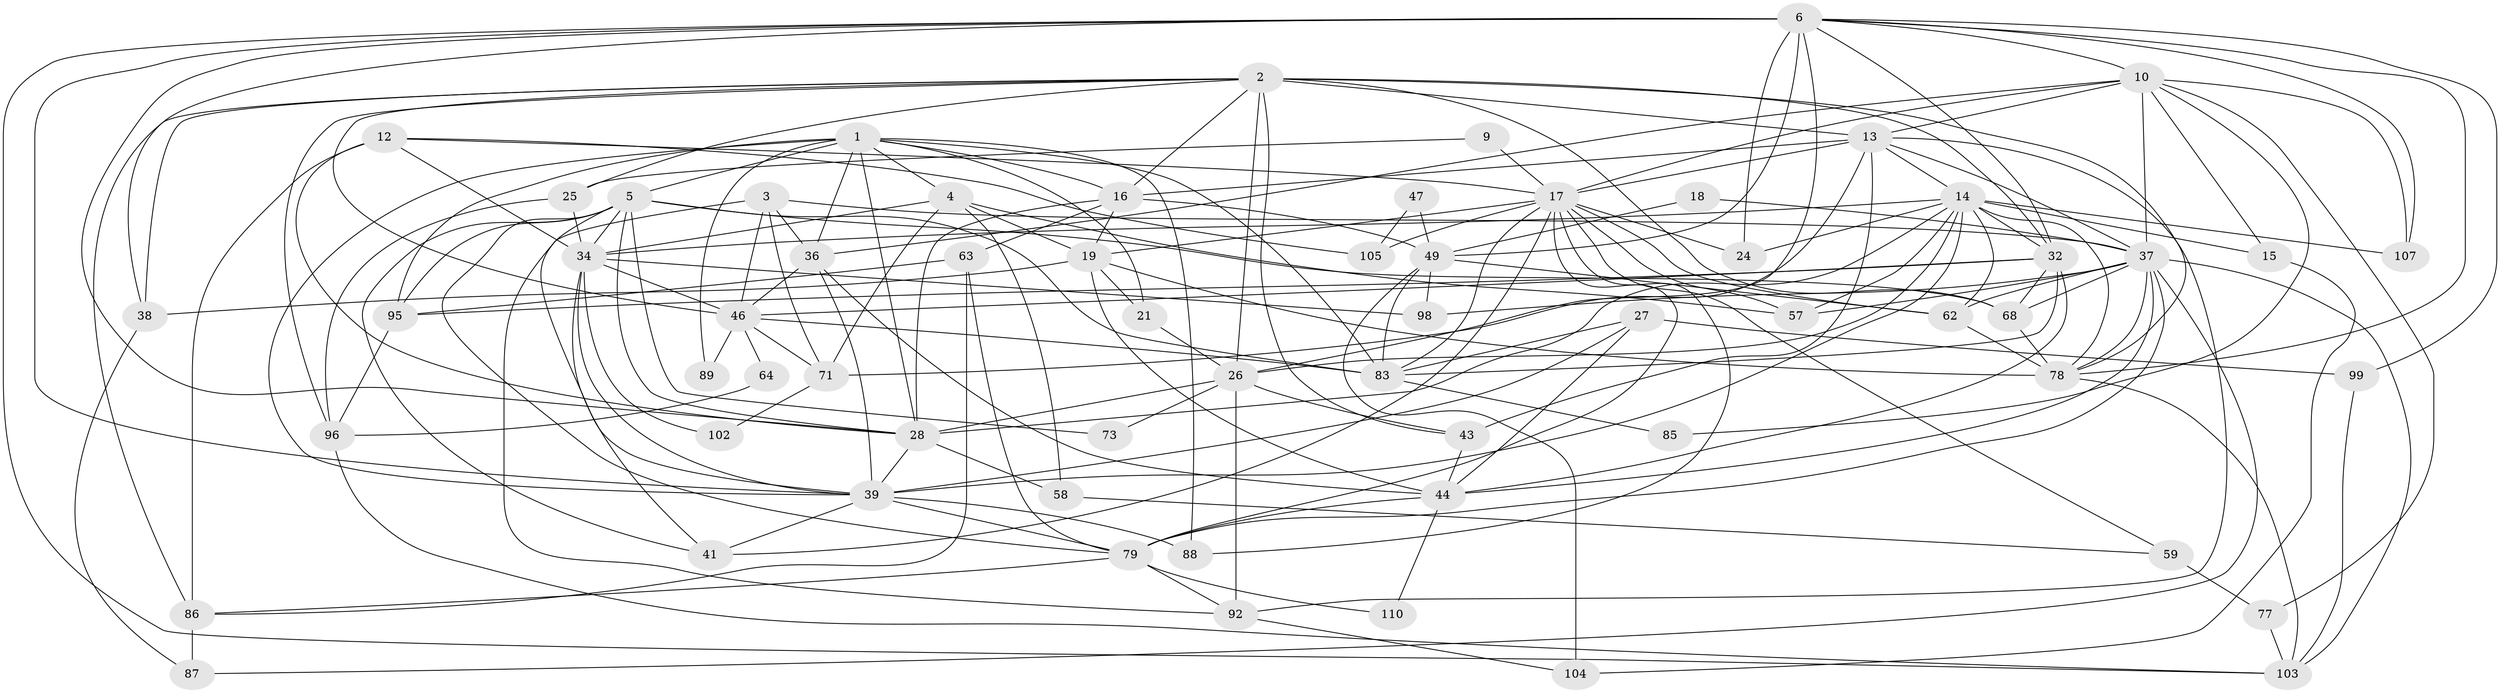 // original degree distribution, {3: 0.2698412698412698, 7: 0.023809523809523808, 5: 0.16666666666666666, 4: 0.25396825396825395, 6: 0.1111111111111111, 2: 0.15079365079365079, 8: 0.007936507936507936, 9: 0.015873015873015872}
// Generated by graph-tools (version 1.1) at 2025/15/03/09/25 04:15:09]
// undirected, 63 vertices, 180 edges
graph export_dot {
graph [start="1"]
  node [color=gray90,style=filled];
  1 [super="+11+31"];
  2 [super="+8+61+50"];
  3;
  4 [super="+80"];
  5 [super="+70+52"];
  6 [super="+29+7"];
  9;
  10 [super="+106"];
  12 [super="+51"];
  13 [super="+23"];
  14 [super="+123+82+54"];
  15;
  16 [super="+65"];
  17 [super="+109+33"];
  18;
  19 [super="+53"];
  21 [super="+35"];
  24;
  25;
  26 [super="+56+30"];
  27 [super="+125"];
  28 [super="+114+121"];
  32 [super="+69"];
  34 [super="+67+42"];
  36 [super="+74"];
  37 [super="+60"];
  38 [super="+100"];
  39 [super="+66+40"];
  41;
  43 [super="+48"];
  44 [super="+91"];
  46 [super="+55"];
  47;
  49 [super="+76"];
  57;
  58;
  59;
  62 [super="+108"];
  63;
  64;
  68 [super="+116"];
  71;
  73;
  77;
  78 [super="+97"];
  79 [super="+112"];
  83 [super="+119"];
  85;
  86;
  87;
  88;
  89;
  92 [super="+117"];
  95;
  96 [super="+111"];
  98;
  99;
  102;
  103;
  104;
  105;
  107;
  110;
  1 -- 88;
  1 -- 4;
  1 -- 21;
  1 -- 39;
  1 -- 16;
  1 -- 83;
  1 -- 89;
  1 -- 28;
  1 -- 95;
  1 -- 5;
  1 -- 36;
  2 -- 25;
  2 -- 96;
  2 -- 68 [weight=2];
  2 -- 13;
  2 -- 26;
  2 -- 46;
  2 -- 86;
  2 -- 32;
  2 -- 16;
  2 -- 43;
  2 -- 78;
  2 -- 38;
  3 -- 37;
  3 -- 36;
  3 -- 71;
  3 -- 46;
  3 -- 39;
  4 -- 71;
  4 -- 58;
  4 -- 57;
  4 -- 34;
  4 -- 19;
  5 -- 95;
  5 -- 41;
  5 -- 34 [weight=2];
  5 -- 83;
  5 -- 28;
  5 -- 68;
  5 -- 73;
  5 -- 92;
  5 -- 79;
  6 -- 24;
  6 -- 103;
  6 -- 38;
  6 -- 10;
  6 -- 78;
  6 -- 32;
  6 -- 99;
  6 -- 39;
  6 -- 107;
  6 -- 49;
  6 -- 26;
  6 -- 28;
  9 -- 25;
  9 -- 17;
  10 -- 107;
  10 -- 77;
  10 -- 15;
  10 -- 17;
  10 -- 85;
  10 -- 13;
  10 -- 37;
  10 -- 36;
  12 -- 86 [weight=2];
  12 -- 28;
  12 -- 34;
  12 -- 105;
  12 -- 17;
  13 -- 71;
  13 -- 16;
  13 -- 17;
  13 -- 37;
  13 -- 92;
  13 -- 43;
  13 -- 14;
  14 -- 78;
  14 -- 26 [weight=2];
  14 -- 62;
  14 -- 39;
  14 -- 24;
  14 -- 57;
  14 -- 15 [weight=2];
  14 -- 32;
  14 -- 34;
  14 -- 28;
  14 -- 107;
  15 -- 104;
  16 -- 28;
  16 -- 49;
  16 -- 19;
  16 -- 63;
  17 -- 83;
  17 -- 88;
  17 -- 57;
  17 -- 59;
  17 -- 62;
  17 -- 105;
  17 -- 24;
  17 -- 41;
  17 -- 79;
  17 -- 19;
  18 -- 49;
  18 -- 37;
  19 -- 78 [weight=3];
  19 -- 21;
  19 -- 44;
  19 -- 38;
  21 -- 26;
  25 -- 96;
  25 -- 34;
  26 -- 73;
  26 -- 43;
  26 -- 28;
  26 -- 92;
  27 -- 99;
  27 -- 83;
  27 -- 44;
  27 -- 39;
  28 -- 58;
  28 -- 39;
  32 -- 95 [weight=2];
  32 -- 68;
  32 -- 44;
  32 -- 46;
  32 -- 83;
  34 -- 102;
  34 -- 46;
  34 -- 39;
  34 -- 41;
  34 -- 98;
  36 -- 39;
  36 -- 44;
  36 -- 46;
  37 -- 78;
  37 -- 79;
  37 -- 98;
  37 -- 68;
  37 -- 103;
  37 -- 44;
  37 -- 87;
  37 -- 57;
  37 -- 62;
  38 -- 87;
  39 -- 88;
  39 -- 79;
  39 -- 41;
  43 -- 44;
  44 -- 110;
  44 -- 79;
  46 -- 64;
  46 -- 83;
  46 -- 71;
  46 -- 89;
  47 -- 49;
  47 -- 105;
  49 -- 98;
  49 -- 83;
  49 -- 104;
  49 -- 62;
  58 -- 59;
  59 -- 77;
  62 -- 78;
  63 -- 86;
  63 -- 95;
  63 -- 79;
  64 -- 96;
  68 -- 78;
  71 -- 102;
  77 -- 103;
  78 -- 103;
  79 -- 110;
  79 -- 86;
  79 -- 92;
  83 -- 85;
  86 -- 87;
  92 -- 104;
  95 -- 96;
  96 -- 103;
  99 -- 103;
}
